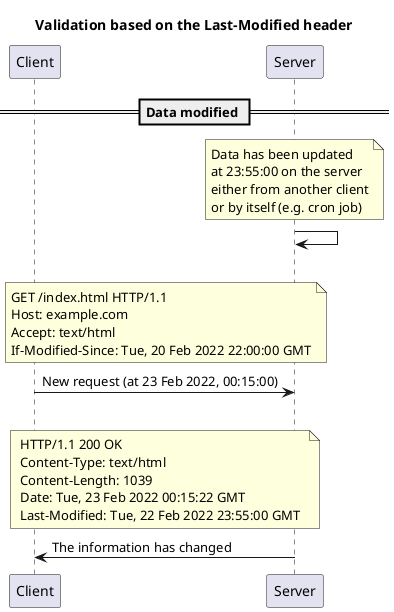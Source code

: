 @startuml

title "Validation based on the Last-Modified header"

participant Client
participant Server

== Data modified ==

note over of Server
Data has been updated
at 23:55:00 on the server
either from another client
or by itself (e.g. cron job)
end note

Server -> Server

|||

note over Client, Server
GET /index.html HTTP/1.1
Host: example.com
Accept: text/html
If-Modified-Since: Tue, 20 Feb 2022 22:00:00 GMT
end note
Client -> Server: New request (at 23 Feb 2022, 00:15:00)

|||

note over Client, Server
HTTP/1.1 200 OK
Content-Type: text/html
Content-Length: 1039
Date: Tue, 23 Feb 2022 00:15:22 GMT
Last-Modified: Tue, 22 Feb 2022 23:55:00 GMT
end note
Server -> Client: The information has changed

@enduml
